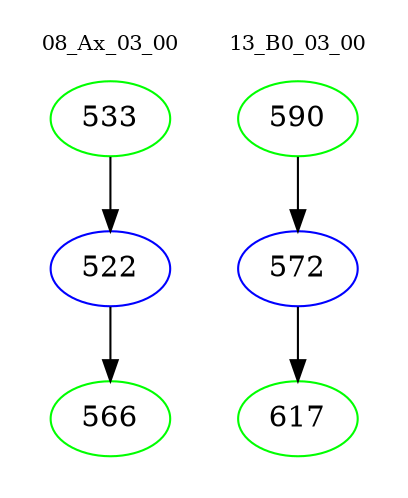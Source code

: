 digraph{
subgraph cluster_0 {
color = white
label = "08_Ax_03_00";
fontsize=10;
T0_533 [label="533", color="green"]
T0_533 -> T0_522 [color="black"]
T0_522 [label="522", color="blue"]
T0_522 -> T0_566 [color="black"]
T0_566 [label="566", color="green"]
}
subgraph cluster_1 {
color = white
label = "13_B0_03_00";
fontsize=10;
T1_590 [label="590", color="green"]
T1_590 -> T1_572 [color="black"]
T1_572 [label="572", color="blue"]
T1_572 -> T1_617 [color="black"]
T1_617 [label="617", color="green"]
}
}
